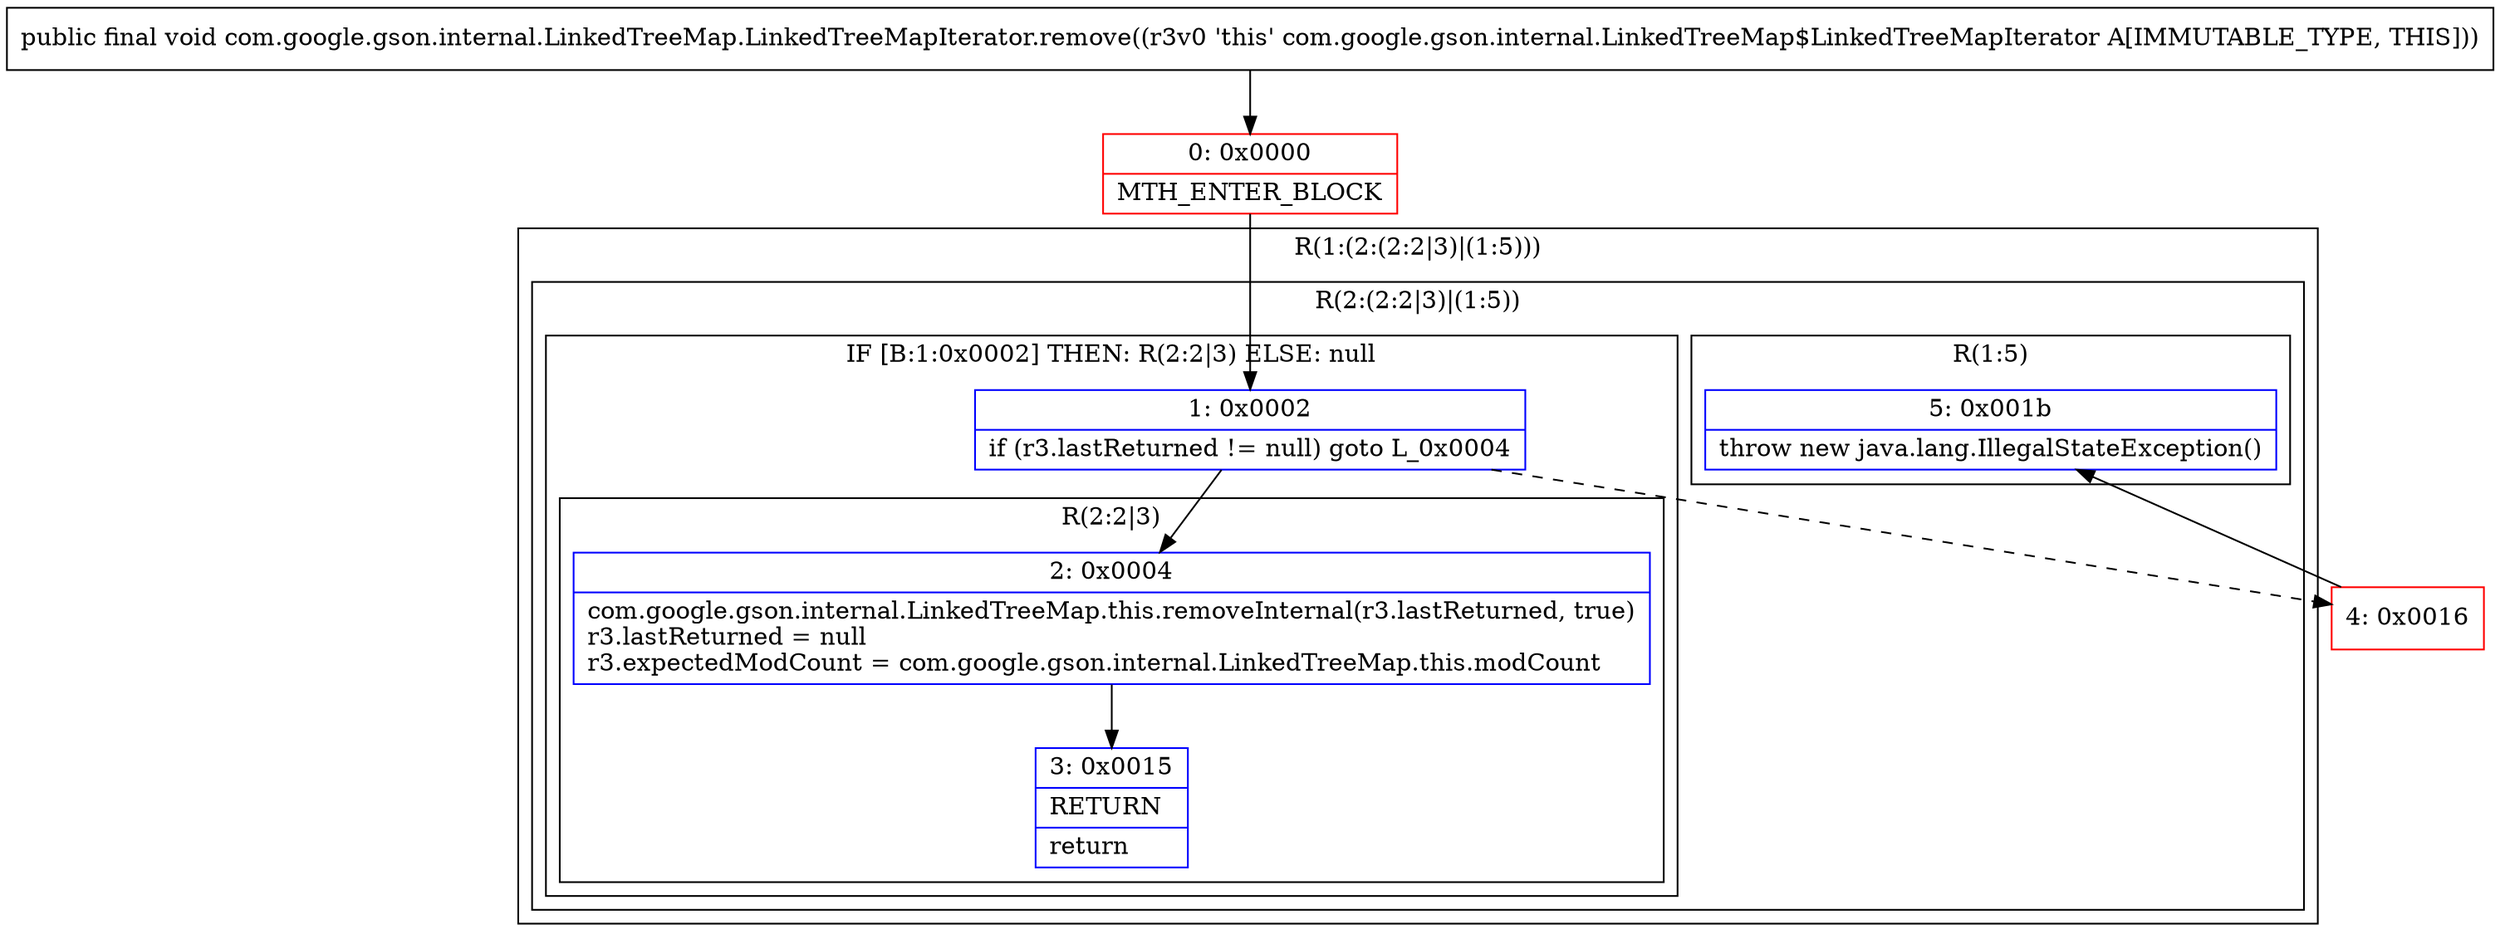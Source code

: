 digraph "CFG forcom.google.gson.internal.LinkedTreeMap.LinkedTreeMapIterator.remove()V" {
subgraph cluster_Region_180535811 {
label = "R(1:(2:(2:2|3)|(1:5)))";
node [shape=record,color=blue];
subgraph cluster_Region_1979644814 {
label = "R(2:(2:2|3)|(1:5))";
node [shape=record,color=blue];
subgraph cluster_IfRegion_1051950700 {
label = "IF [B:1:0x0002] THEN: R(2:2|3) ELSE: null";
node [shape=record,color=blue];
Node_1 [shape=record,label="{1\:\ 0x0002|if (r3.lastReturned != null) goto L_0x0004\l}"];
subgraph cluster_Region_1952305460 {
label = "R(2:2|3)";
node [shape=record,color=blue];
Node_2 [shape=record,label="{2\:\ 0x0004|com.google.gson.internal.LinkedTreeMap.this.removeInternal(r3.lastReturned, true)\lr3.lastReturned = null\lr3.expectedModCount = com.google.gson.internal.LinkedTreeMap.this.modCount\l}"];
Node_3 [shape=record,label="{3\:\ 0x0015|RETURN\l|return\l}"];
}
}
subgraph cluster_Region_1754519398 {
label = "R(1:5)";
node [shape=record,color=blue];
Node_5 [shape=record,label="{5\:\ 0x001b|throw new java.lang.IllegalStateException()\l}"];
}
}
}
Node_0 [shape=record,color=red,label="{0\:\ 0x0000|MTH_ENTER_BLOCK\l}"];
Node_4 [shape=record,color=red,label="{4\:\ 0x0016}"];
MethodNode[shape=record,label="{public final void com.google.gson.internal.LinkedTreeMap.LinkedTreeMapIterator.remove((r3v0 'this' com.google.gson.internal.LinkedTreeMap$LinkedTreeMapIterator A[IMMUTABLE_TYPE, THIS])) }"];
MethodNode -> Node_0;
Node_1 -> Node_2;
Node_1 -> Node_4[style=dashed];
Node_2 -> Node_3;
Node_0 -> Node_1;
Node_4 -> Node_5;
}

